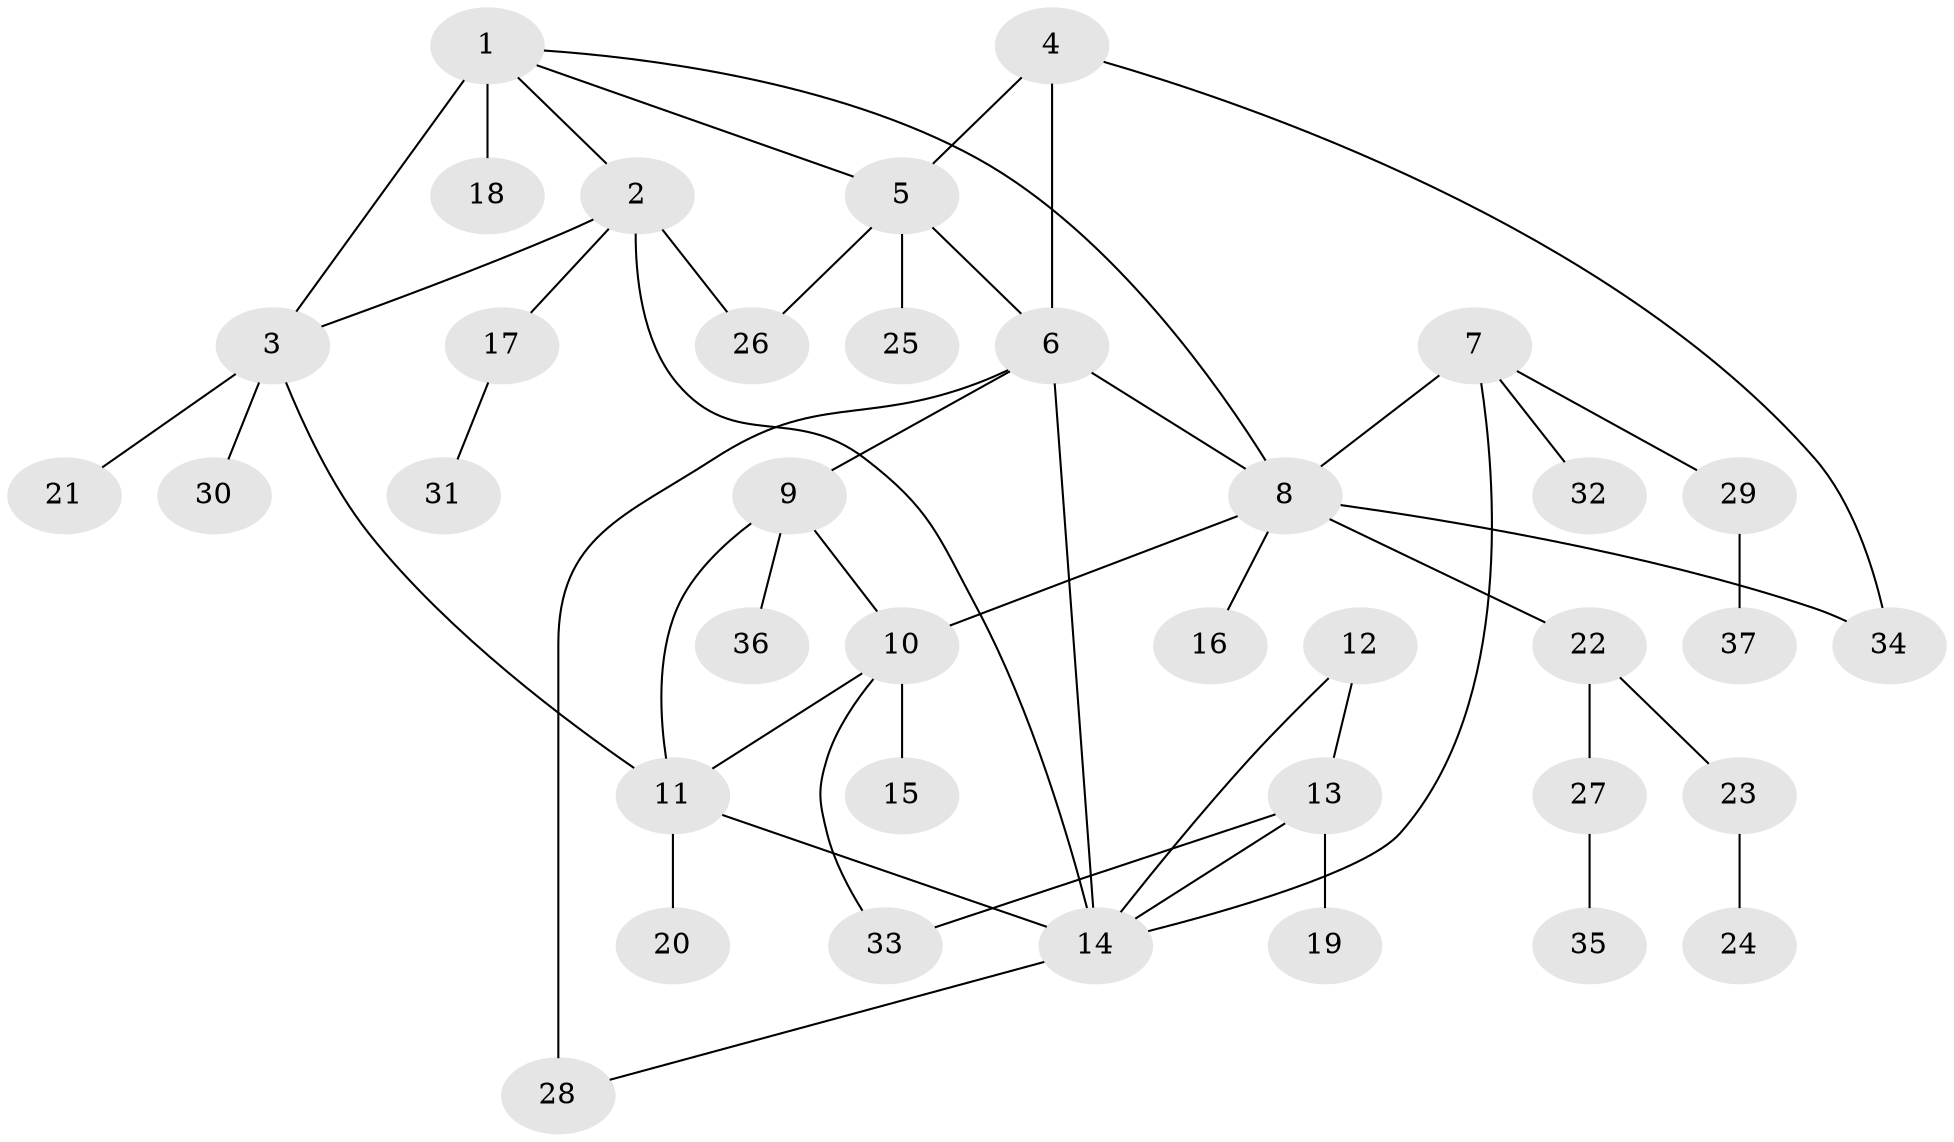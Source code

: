 // original degree distribution, {9: 0.0273972602739726, 6: 0.0410958904109589, 7: 0.0273972602739726, 4: 0.0547945205479452, 10: 0.0136986301369863, 3: 0.1095890410958904, 5: 0.0136986301369863, 8: 0.0136986301369863, 2: 0.136986301369863, 1: 0.5616438356164384}
// Generated by graph-tools (version 1.1) at 2025/37/03/09/25 02:37:43]
// undirected, 37 vertices, 50 edges
graph export_dot {
graph [start="1"]
  node [color=gray90,style=filled];
  1;
  2;
  3;
  4;
  5;
  6;
  7;
  8;
  9;
  10;
  11;
  12;
  13;
  14;
  15;
  16;
  17;
  18;
  19;
  20;
  21;
  22;
  23;
  24;
  25;
  26;
  27;
  28;
  29;
  30;
  31;
  32;
  33;
  34;
  35;
  36;
  37;
  1 -- 2 [weight=1.0];
  1 -- 3 [weight=1.0];
  1 -- 5 [weight=1.0];
  1 -- 8 [weight=1.0];
  1 -- 18 [weight=4.0];
  2 -- 3 [weight=1.0];
  2 -- 14 [weight=1.0];
  2 -- 17 [weight=1.0];
  2 -- 26 [weight=1.0];
  3 -- 11 [weight=1.0];
  3 -- 21 [weight=2.0];
  3 -- 30 [weight=1.0];
  4 -- 5 [weight=1.0];
  4 -- 6 [weight=1.0];
  4 -- 34 [weight=1.0];
  5 -- 6 [weight=1.0];
  5 -- 25 [weight=1.0];
  5 -- 26 [weight=1.0];
  6 -- 8 [weight=1.0];
  6 -- 9 [weight=1.0];
  6 -- 14 [weight=1.0];
  6 -- 28 [weight=4.0];
  7 -- 8 [weight=2.0];
  7 -- 14 [weight=1.0];
  7 -- 29 [weight=1.0];
  7 -- 32 [weight=1.0];
  8 -- 10 [weight=1.0];
  8 -- 16 [weight=1.0];
  8 -- 22 [weight=1.0];
  8 -- 34 [weight=1.0];
  9 -- 10 [weight=1.0];
  9 -- 11 [weight=1.0];
  9 -- 36 [weight=1.0];
  10 -- 11 [weight=1.0];
  10 -- 15 [weight=1.0];
  10 -- 33 [weight=1.0];
  11 -- 14 [weight=1.0];
  11 -- 20 [weight=2.0];
  12 -- 13 [weight=2.0];
  12 -- 14 [weight=1.0];
  13 -- 14 [weight=1.0];
  13 -- 19 [weight=1.0];
  13 -- 33 [weight=1.0];
  14 -- 28 [weight=1.0];
  17 -- 31 [weight=1.0];
  22 -- 23 [weight=2.0];
  22 -- 27 [weight=1.0];
  23 -- 24 [weight=1.0];
  27 -- 35 [weight=1.0];
  29 -- 37 [weight=1.0];
}
